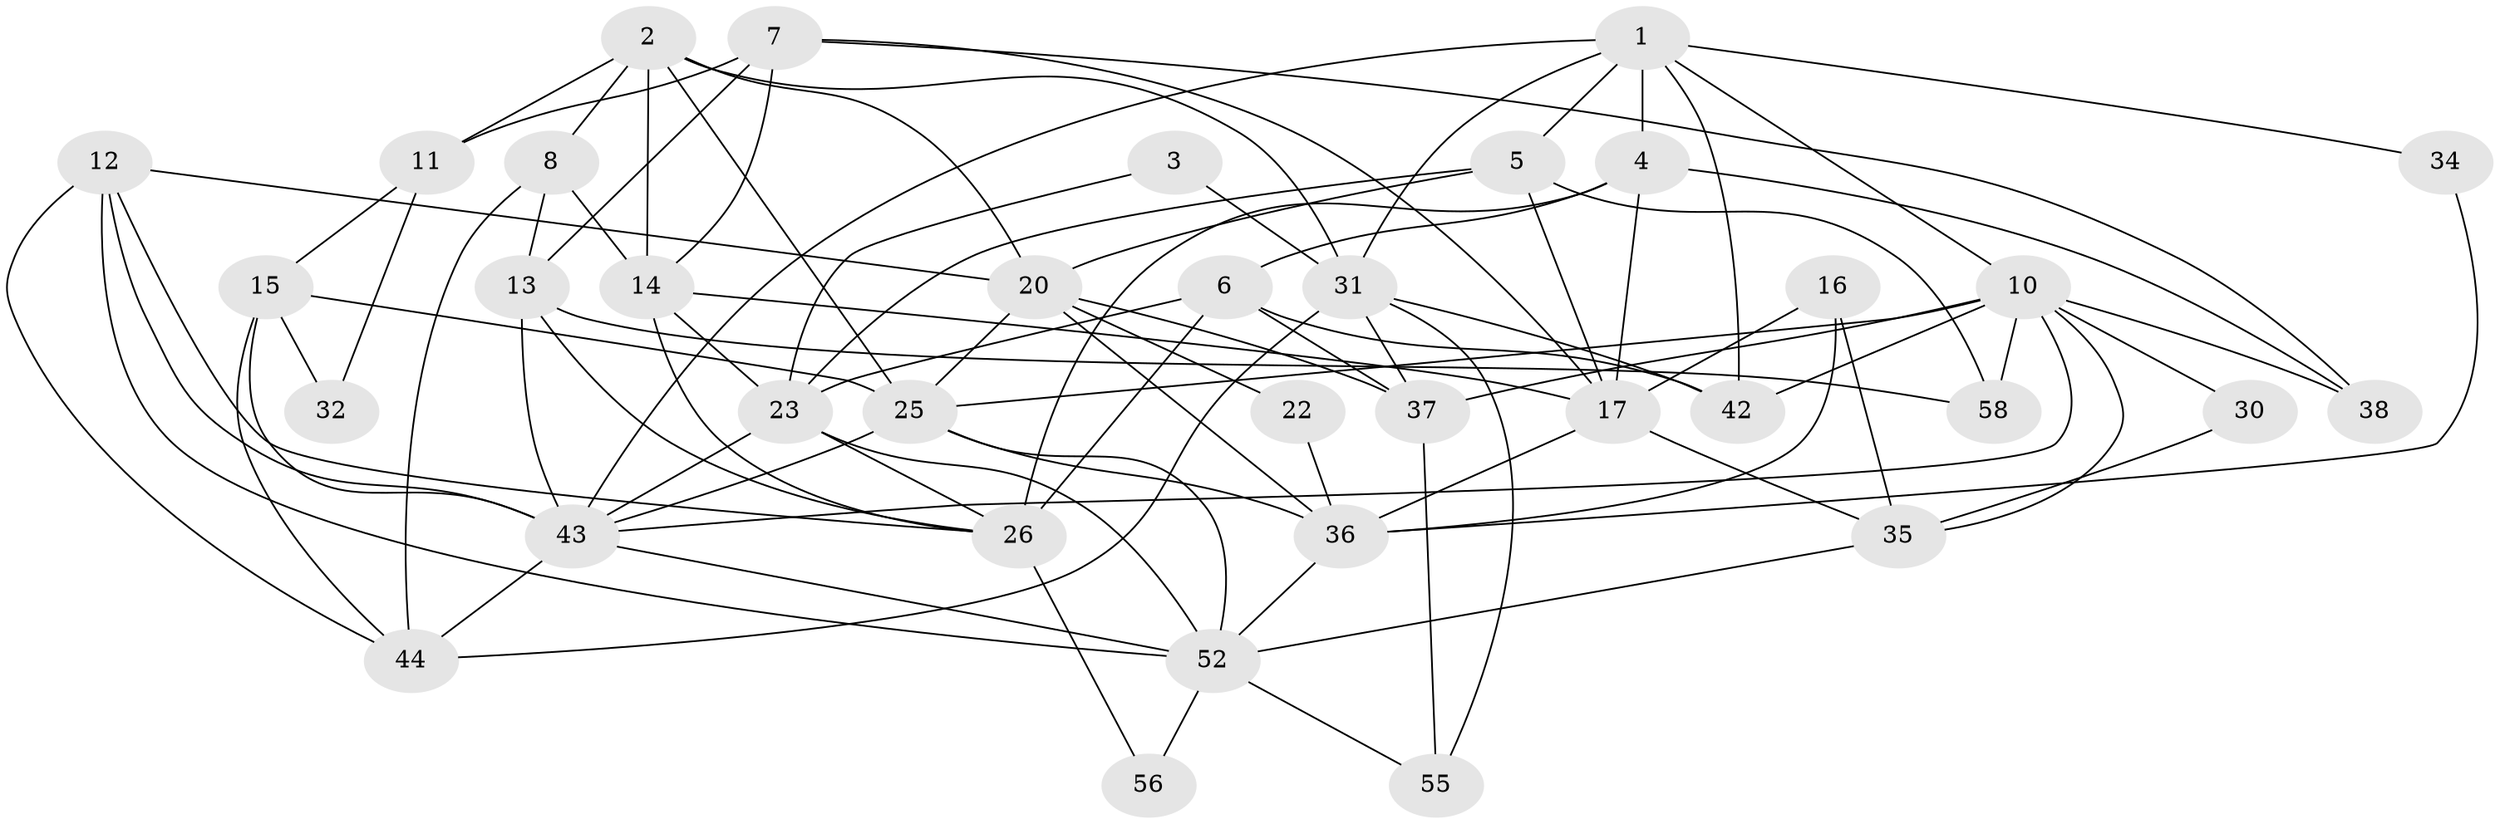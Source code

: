// original degree distribution, {7: 0.05, 4: 0.23333333333333334, 2: 0.16666666666666666, 5: 0.26666666666666666, 3: 0.21666666666666667, 6: 0.06666666666666667}
// Generated by graph-tools (version 1.1) at 2025/11/02/27/25 16:11:17]
// undirected, 36 vertices, 90 edges
graph export_dot {
graph [start="1"]
  node [color=gray90,style=filled];
  1 [super="+29"];
  2 [super="+49"];
  3;
  4 [super="+9"];
  5 [super="+41"];
  6 [super="+40"];
  7 [super="+19"];
  8;
  10 [super="+24"];
  11 [super="+54"];
  12 [super="+39"];
  13 [super="+33"];
  14 [super="+21"];
  15 [super="+18"];
  16;
  17 [super="+27"];
  20 [super="+45"];
  22;
  23 [super="+48"];
  25 [super="+28"];
  26 [super="+60"];
  30;
  31 [super="+57"];
  32;
  34;
  35 [super="+51"];
  36 [super="+50"];
  37;
  38;
  42 [super="+53"];
  43 [super="+46"];
  44 [super="+47"];
  52 [super="+59"];
  55;
  56;
  58;
  1 -- 43;
  1 -- 5;
  1 -- 10;
  1 -- 34;
  1 -- 31;
  1 -- 42;
  1 -- 4;
  2 -- 25;
  2 -- 8;
  2 -- 11;
  2 -- 20;
  2 -- 31;
  2 -- 14;
  3 -- 23;
  3 -- 31;
  4 -- 17;
  4 -- 6;
  4 -- 38;
  4 -- 26;
  5 -- 23;
  5 -- 58;
  5 -- 20;
  5 -- 17;
  6 -- 42 [weight=2];
  6 -- 37;
  6 -- 23;
  6 -- 26 [weight=3];
  7 -- 11 [weight=2];
  7 -- 13;
  7 -- 17;
  7 -- 14;
  7 -- 38;
  8 -- 14;
  8 -- 13;
  8 -- 44;
  10 -- 25;
  10 -- 30;
  10 -- 58;
  10 -- 35;
  10 -- 37;
  10 -- 38;
  10 -- 43;
  10 -- 42;
  11 -- 32;
  11 -- 15;
  12 -- 26;
  12 -- 43;
  12 -- 52;
  12 -- 20;
  12 -- 44;
  13 -- 58;
  13 -- 43;
  13 -- 26;
  14 -- 17;
  14 -- 23;
  14 -- 26;
  15 -- 32;
  15 -- 43;
  15 -- 25 [weight=2];
  15 -- 44;
  16 -- 35;
  16 -- 17;
  16 -- 36;
  17 -- 35;
  17 -- 36;
  20 -- 37;
  20 -- 22;
  20 -- 25;
  20 -- 36;
  22 -- 36;
  23 -- 52;
  23 -- 26;
  23 -- 43;
  25 -- 36;
  25 -- 43;
  25 -- 52;
  26 -- 56;
  30 -- 35;
  31 -- 37;
  31 -- 42;
  31 -- 55;
  31 -- 44;
  34 -- 36;
  35 -- 52;
  36 -- 52;
  37 -- 55;
  43 -- 52;
  43 -- 44;
  52 -- 56;
  52 -- 55;
}
